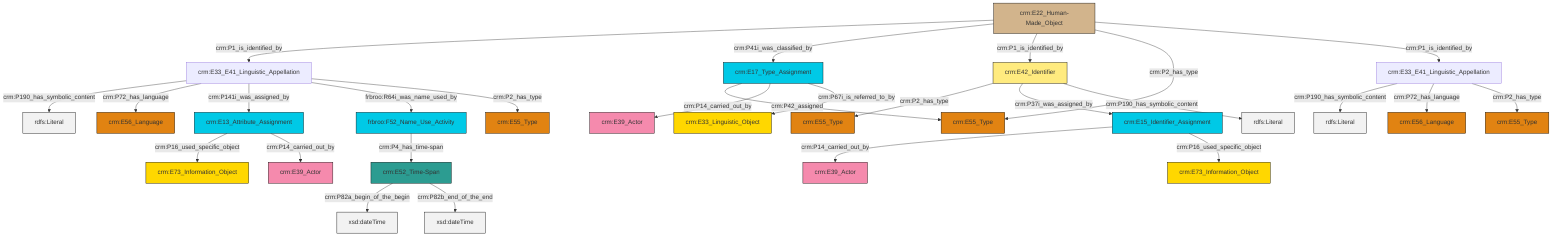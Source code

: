 graph TD
classDef Literal fill:#f2f2f2,stroke:#000000;
classDef CRM_Entity fill:#FFFFFF,stroke:#000000;
classDef Temporal_Entity fill:#00C9E6, stroke:#000000;
classDef Type fill:#E18312, stroke:#000000;
classDef Time-Span fill:#2C9C91, stroke:#000000;
classDef Appellation fill:#FFEB7F, stroke:#000000;
classDef Place fill:#008836, stroke:#000000;
classDef Persistent_Item fill:#B266B2, stroke:#000000;
classDef Conceptual_Object fill:#FFD700, stroke:#000000;
classDef Physical_Thing fill:#D2B48C, stroke:#000000;
classDef Actor fill:#f58aad, stroke:#000000;
classDef PC_Classes fill:#4ce600, stroke:#000000;
classDef Multi fill:#cccccc,stroke:#000000;

2["crm:E22_Human-Made_Object"]:::Physical_Thing -->|crm:P1_is_identified_by| 3["crm:E33_E41_Linguistic_Appellation"]:::Default
6["crm:E15_Identifier_Assignment"]:::Temporal_Entity -->|crm:P14_carried_out_by| 4["crm:E39_Actor"]:::Actor
15["crm:E17_Type_Assignment"]:::Temporal_Entity -->|crm:P42_assigned| 16["crm:E55_Type"]:::Type
15["crm:E17_Type_Assignment"]:::Temporal_Entity -->|crm:P14_carried_out_by| 17["crm:E39_Actor"]:::Actor
3["crm:E33_E41_Linguistic_Appellation"]:::Default -->|crm:P190_has_symbolic_content| 18[rdfs:Literal]:::Literal
21["crm:E42_Identifier"]:::Appellation -->|crm:P2_has_type| 9["crm:E55_Type"]:::Type
2["crm:E22_Human-Made_Object"]:::Physical_Thing -->|crm:P41i_was_classified_by| 15["crm:E17_Type_Assignment"]:::Temporal_Entity
23["frbroo:F52_Name_Use_Activity"]:::Temporal_Entity -->|crm:P4_has_time-span| 24["crm:E52_Time-Span"]:::Time-Span
19["crm:E33_E41_Linguistic_Appellation"]:::Default -->|crm:P190_has_symbolic_content| 25[rdfs:Literal]:::Literal
19["crm:E33_E41_Linguistic_Appellation"]:::Default -->|crm:P72_has_language| 27["crm:E56_Language"]:::Type
21["crm:E42_Identifier"]:::Appellation -->|crm:P37i_was_assigned_by| 6["crm:E15_Identifier_Assignment"]:::Temporal_Entity
3["crm:E33_E41_Linguistic_Appellation"]:::Default -->|crm:P72_has_language| 7["crm:E56_Language"]:::Type
2["crm:E22_Human-Made_Object"]:::Physical_Thing -->|crm:P1_is_identified_by| 21["crm:E42_Identifier"]:::Appellation
3["crm:E33_E41_Linguistic_Appellation"]:::Default -->|crm:P141i_was_assigned_by| 29["crm:E13_Attribute_Assignment"]:::Temporal_Entity
29["crm:E13_Attribute_Assignment"]:::Temporal_Entity -->|crm:P16_used_specific_object| 0["crm:E73_Information_Object"]:::Conceptual_Object
15["crm:E17_Type_Assignment"]:::Temporal_Entity -->|crm:P67i_is_referred_to_by| 35["crm:E33_Linguistic_Object"]:::Conceptual_Object
2["crm:E22_Human-Made_Object"]:::Physical_Thing -->|crm:P2_has_type| 16["crm:E55_Type"]:::Type
24["crm:E52_Time-Span"]:::Time-Span -->|crm:P82a_begin_of_the_begin| 42[xsd:dateTime]:::Literal
19["crm:E33_E41_Linguistic_Appellation"]:::Default -->|crm:P2_has_type| 13["crm:E55_Type"]:::Type
24["crm:E52_Time-Span"]:::Time-Span -->|crm:P82b_end_of_the_end| 44[xsd:dateTime]:::Literal
29["crm:E13_Attribute_Assignment"]:::Temporal_Entity -->|crm:P14_carried_out_by| 11["crm:E39_Actor"]:::Actor
3["crm:E33_E41_Linguistic_Appellation"]:::Default -->|frbroo:R64i_was_name_used_by| 23["frbroo:F52_Name_Use_Activity"]:::Temporal_Entity
21["crm:E42_Identifier"]:::Appellation -->|crm:P190_has_symbolic_content| 47[rdfs:Literal]:::Literal
6["crm:E15_Identifier_Assignment"]:::Temporal_Entity -->|crm:P16_used_specific_object| 32["crm:E73_Information_Object"]:::Conceptual_Object
3["crm:E33_E41_Linguistic_Appellation"]:::Default -->|crm:P2_has_type| 40["crm:E55_Type"]:::Type
2["crm:E22_Human-Made_Object"]:::Physical_Thing -->|crm:P1_is_identified_by| 19["crm:E33_E41_Linguistic_Appellation"]:::Default